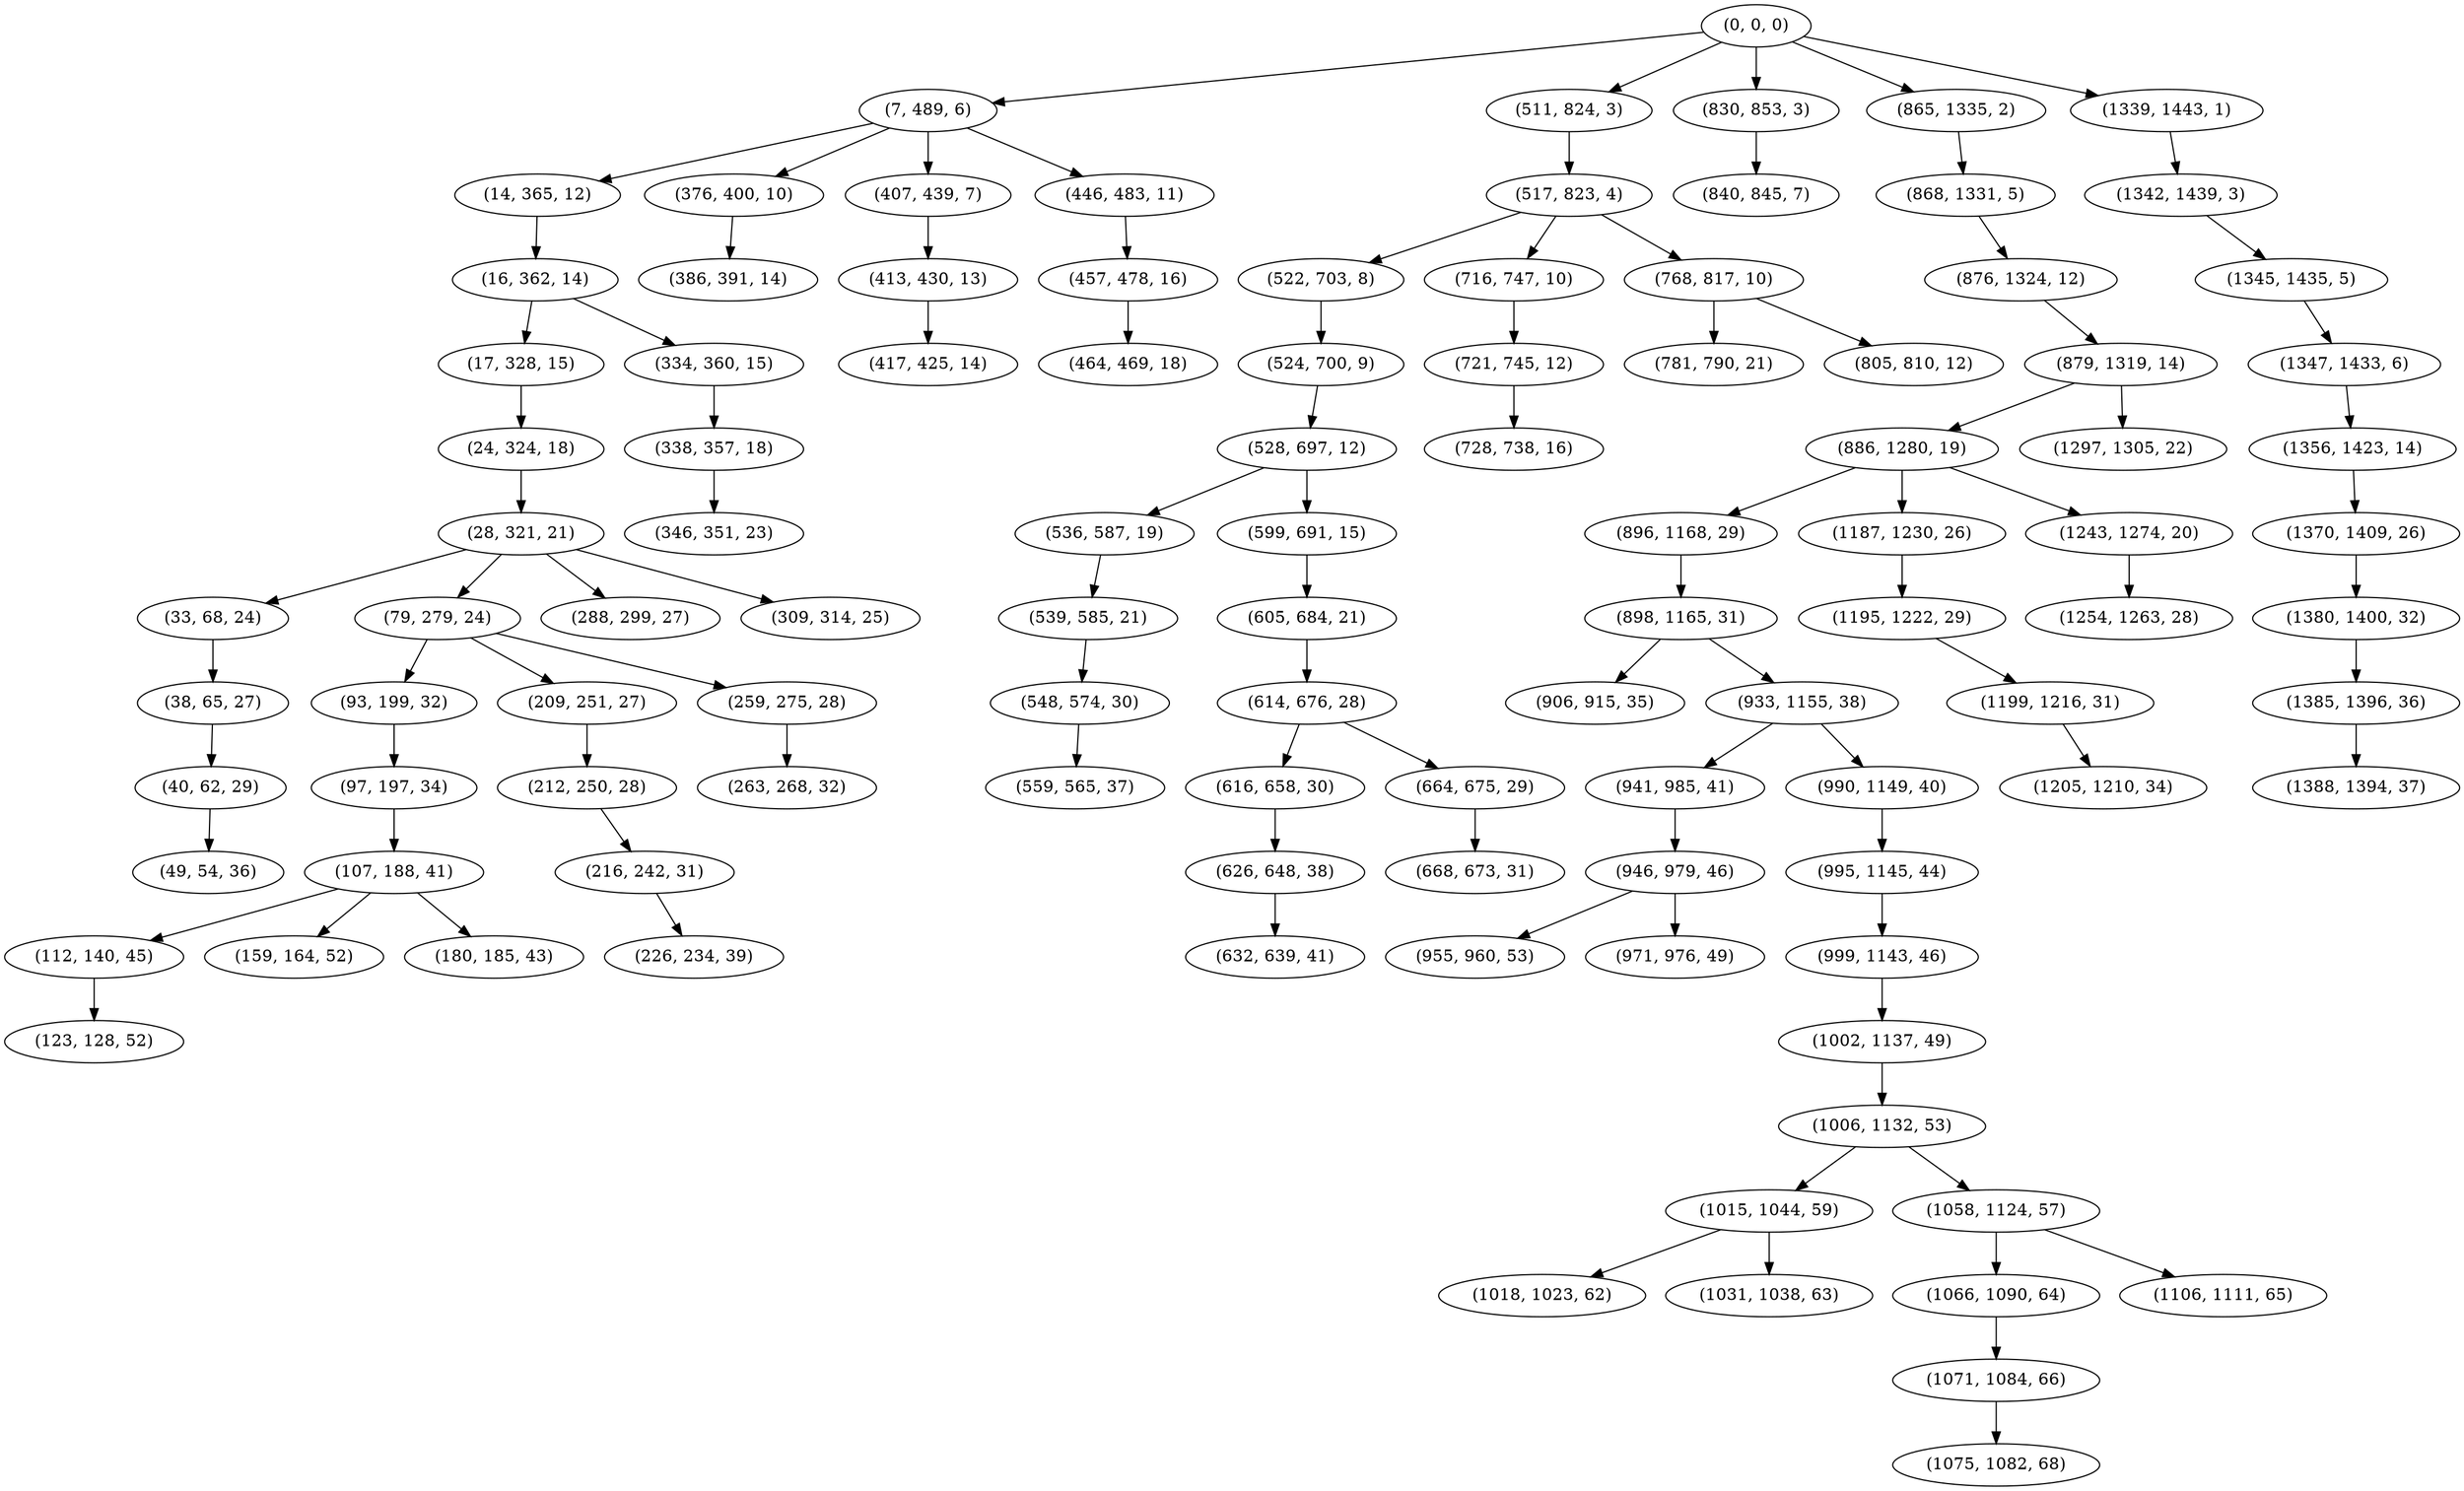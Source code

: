 digraph tree {
    "(0, 0, 0)";
    "(7, 489, 6)";
    "(14, 365, 12)";
    "(16, 362, 14)";
    "(17, 328, 15)";
    "(24, 324, 18)";
    "(28, 321, 21)";
    "(33, 68, 24)";
    "(38, 65, 27)";
    "(40, 62, 29)";
    "(49, 54, 36)";
    "(79, 279, 24)";
    "(93, 199, 32)";
    "(97, 197, 34)";
    "(107, 188, 41)";
    "(112, 140, 45)";
    "(123, 128, 52)";
    "(159, 164, 52)";
    "(180, 185, 43)";
    "(209, 251, 27)";
    "(212, 250, 28)";
    "(216, 242, 31)";
    "(226, 234, 39)";
    "(259, 275, 28)";
    "(263, 268, 32)";
    "(288, 299, 27)";
    "(309, 314, 25)";
    "(334, 360, 15)";
    "(338, 357, 18)";
    "(346, 351, 23)";
    "(376, 400, 10)";
    "(386, 391, 14)";
    "(407, 439, 7)";
    "(413, 430, 13)";
    "(417, 425, 14)";
    "(446, 483, 11)";
    "(457, 478, 16)";
    "(464, 469, 18)";
    "(511, 824, 3)";
    "(517, 823, 4)";
    "(522, 703, 8)";
    "(524, 700, 9)";
    "(528, 697, 12)";
    "(536, 587, 19)";
    "(539, 585, 21)";
    "(548, 574, 30)";
    "(559, 565, 37)";
    "(599, 691, 15)";
    "(605, 684, 21)";
    "(614, 676, 28)";
    "(616, 658, 30)";
    "(626, 648, 38)";
    "(632, 639, 41)";
    "(664, 675, 29)";
    "(668, 673, 31)";
    "(716, 747, 10)";
    "(721, 745, 12)";
    "(728, 738, 16)";
    "(768, 817, 10)";
    "(781, 790, 21)";
    "(805, 810, 12)";
    "(830, 853, 3)";
    "(840, 845, 7)";
    "(865, 1335, 2)";
    "(868, 1331, 5)";
    "(876, 1324, 12)";
    "(879, 1319, 14)";
    "(886, 1280, 19)";
    "(896, 1168, 29)";
    "(898, 1165, 31)";
    "(906, 915, 35)";
    "(933, 1155, 38)";
    "(941, 985, 41)";
    "(946, 979, 46)";
    "(955, 960, 53)";
    "(971, 976, 49)";
    "(990, 1149, 40)";
    "(995, 1145, 44)";
    "(999, 1143, 46)";
    "(1002, 1137, 49)";
    "(1006, 1132, 53)";
    "(1015, 1044, 59)";
    "(1018, 1023, 62)";
    "(1031, 1038, 63)";
    "(1058, 1124, 57)";
    "(1066, 1090, 64)";
    "(1071, 1084, 66)";
    "(1075, 1082, 68)";
    "(1106, 1111, 65)";
    "(1187, 1230, 26)";
    "(1195, 1222, 29)";
    "(1199, 1216, 31)";
    "(1205, 1210, 34)";
    "(1243, 1274, 20)";
    "(1254, 1263, 28)";
    "(1297, 1305, 22)";
    "(1339, 1443, 1)";
    "(1342, 1439, 3)";
    "(1345, 1435, 5)";
    "(1347, 1433, 6)";
    "(1356, 1423, 14)";
    "(1370, 1409, 26)";
    "(1380, 1400, 32)";
    "(1385, 1396, 36)";
    "(1388, 1394, 37)";
    "(0, 0, 0)" -> "(7, 489, 6)";
    "(0, 0, 0)" -> "(511, 824, 3)";
    "(0, 0, 0)" -> "(830, 853, 3)";
    "(0, 0, 0)" -> "(865, 1335, 2)";
    "(0, 0, 0)" -> "(1339, 1443, 1)";
    "(7, 489, 6)" -> "(14, 365, 12)";
    "(7, 489, 6)" -> "(376, 400, 10)";
    "(7, 489, 6)" -> "(407, 439, 7)";
    "(7, 489, 6)" -> "(446, 483, 11)";
    "(14, 365, 12)" -> "(16, 362, 14)";
    "(16, 362, 14)" -> "(17, 328, 15)";
    "(16, 362, 14)" -> "(334, 360, 15)";
    "(17, 328, 15)" -> "(24, 324, 18)";
    "(24, 324, 18)" -> "(28, 321, 21)";
    "(28, 321, 21)" -> "(33, 68, 24)";
    "(28, 321, 21)" -> "(79, 279, 24)";
    "(28, 321, 21)" -> "(288, 299, 27)";
    "(28, 321, 21)" -> "(309, 314, 25)";
    "(33, 68, 24)" -> "(38, 65, 27)";
    "(38, 65, 27)" -> "(40, 62, 29)";
    "(40, 62, 29)" -> "(49, 54, 36)";
    "(79, 279, 24)" -> "(93, 199, 32)";
    "(79, 279, 24)" -> "(209, 251, 27)";
    "(79, 279, 24)" -> "(259, 275, 28)";
    "(93, 199, 32)" -> "(97, 197, 34)";
    "(97, 197, 34)" -> "(107, 188, 41)";
    "(107, 188, 41)" -> "(112, 140, 45)";
    "(107, 188, 41)" -> "(159, 164, 52)";
    "(107, 188, 41)" -> "(180, 185, 43)";
    "(112, 140, 45)" -> "(123, 128, 52)";
    "(209, 251, 27)" -> "(212, 250, 28)";
    "(212, 250, 28)" -> "(216, 242, 31)";
    "(216, 242, 31)" -> "(226, 234, 39)";
    "(259, 275, 28)" -> "(263, 268, 32)";
    "(334, 360, 15)" -> "(338, 357, 18)";
    "(338, 357, 18)" -> "(346, 351, 23)";
    "(376, 400, 10)" -> "(386, 391, 14)";
    "(407, 439, 7)" -> "(413, 430, 13)";
    "(413, 430, 13)" -> "(417, 425, 14)";
    "(446, 483, 11)" -> "(457, 478, 16)";
    "(457, 478, 16)" -> "(464, 469, 18)";
    "(511, 824, 3)" -> "(517, 823, 4)";
    "(517, 823, 4)" -> "(522, 703, 8)";
    "(517, 823, 4)" -> "(716, 747, 10)";
    "(517, 823, 4)" -> "(768, 817, 10)";
    "(522, 703, 8)" -> "(524, 700, 9)";
    "(524, 700, 9)" -> "(528, 697, 12)";
    "(528, 697, 12)" -> "(536, 587, 19)";
    "(528, 697, 12)" -> "(599, 691, 15)";
    "(536, 587, 19)" -> "(539, 585, 21)";
    "(539, 585, 21)" -> "(548, 574, 30)";
    "(548, 574, 30)" -> "(559, 565, 37)";
    "(599, 691, 15)" -> "(605, 684, 21)";
    "(605, 684, 21)" -> "(614, 676, 28)";
    "(614, 676, 28)" -> "(616, 658, 30)";
    "(614, 676, 28)" -> "(664, 675, 29)";
    "(616, 658, 30)" -> "(626, 648, 38)";
    "(626, 648, 38)" -> "(632, 639, 41)";
    "(664, 675, 29)" -> "(668, 673, 31)";
    "(716, 747, 10)" -> "(721, 745, 12)";
    "(721, 745, 12)" -> "(728, 738, 16)";
    "(768, 817, 10)" -> "(781, 790, 21)";
    "(768, 817, 10)" -> "(805, 810, 12)";
    "(830, 853, 3)" -> "(840, 845, 7)";
    "(865, 1335, 2)" -> "(868, 1331, 5)";
    "(868, 1331, 5)" -> "(876, 1324, 12)";
    "(876, 1324, 12)" -> "(879, 1319, 14)";
    "(879, 1319, 14)" -> "(886, 1280, 19)";
    "(879, 1319, 14)" -> "(1297, 1305, 22)";
    "(886, 1280, 19)" -> "(896, 1168, 29)";
    "(886, 1280, 19)" -> "(1187, 1230, 26)";
    "(886, 1280, 19)" -> "(1243, 1274, 20)";
    "(896, 1168, 29)" -> "(898, 1165, 31)";
    "(898, 1165, 31)" -> "(906, 915, 35)";
    "(898, 1165, 31)" -> "(933, 1155, 38)";
    "(933, 1155, 38)" -> "(941, 985, 41)";
    "(933, 1155, 38)" -> "(990, 1149, 40)";
    "(941, 985, 41)" -> "(946, 979, 46)";
    "(946, 979, 46)" -> "(955, 960, 53)";
    "(946, 979, 46)" -> "(971, 976, 49)";
    "(990, 1149, 40)" -> "(995, 1145, 44)";
    "(995, 1145, 44)" -> "(999, 1143, 46)";
    "(999, 1143, 46)" -> "(1002, 1137, 49)";
    "(1002, 1137, 49)" -> "(1006, 1132, 53)";
    "(1006, 1132, 53)" -> "(1015, 1044, 59)";
    "(1006, 1132, 53)" -> "(1058, 1124, 57)";
    "(1015, 1044, 59)" -> "(1018, 1023, 62)";
    "(1015, 1044, 59)" -> "(1031, 1038, 63)";
    "(1058, 1124, 57)" -> "(1066, 1090, 64)";
    "(1058, 1124, 57)" -> "(1106, 1111, 65)";
    "(1066, 1090, 64)" -> "(1071, 1084, 66)";
    "(1071, 1084, 66)" -> "(1075, 1082, 68)";
    "(1187, 1230, 26)" -> "(1195, 1222, 29)";
    "(1195, 1222, 29)" -> "(1199, 1216, 31)";
    "(1199, 1216, 31)" -> "(1205, 1210, 34)";
    "(1243, 1274, 20)" -> "(1254, 1263, 28)";
    "(1339, 1443, 1)" -> "(1342, 1439, 3)";
    "(1342, 1439, 3)" -> "(1345, 1435, 5)";
    "(1345, 1435, 5)" -> "(1347, 1433, 6)";
    "(1347, 1433, 6)" -> "(1356, 1423, 14)";
    "(1356, 1423, 14)" -> "(1370, 1409, 26)";
    "(1370, 1409, 26)" -> "(1380, 1400, 32)";
    "(1380, 1400, 32)" -> "(1385, 1396, 36)";
    "(1385, 1396, 36)" -> "(1388, 1394, 37)";
}
